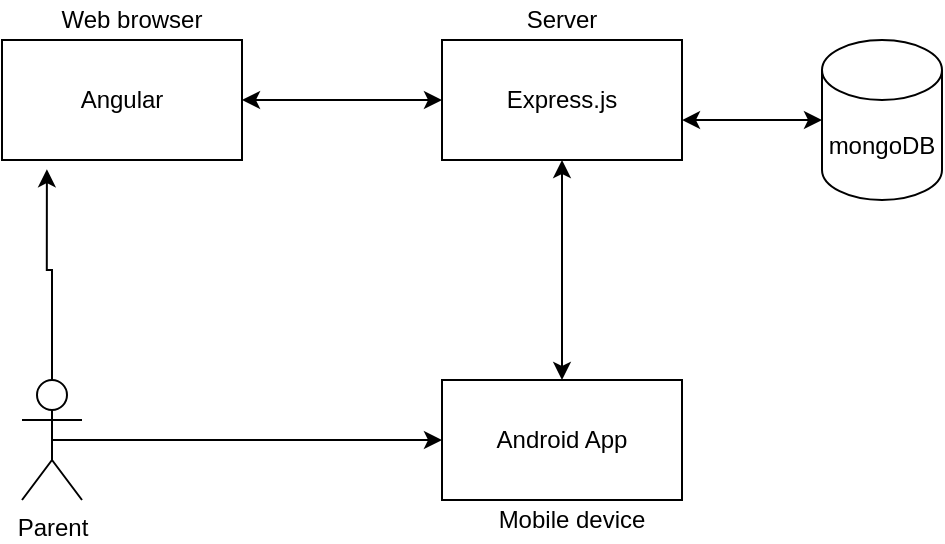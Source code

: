 <mxfile version="13.8.1" type="device"><diagram name="Page-1" id="822b0af5-4adb-64df-f703-e8dfc1f81529"><mxGraphModel dx="1038" dy="580" grid="1" gridSize="10" guides="1" tooltips="1" connect="1" arrows="1" fold="1" page="1" pageScale="1" pageWidth="1100" pageHeight="850" background="#ffffff" math="0" shadow="0"><root><mxCell id="0"/><mxCell id="1" parent="0"/><mxCell id="8kDJ4NnifGgtLJh1COB2-1" value="Angular" style="rounded=0;whiteSpace=wrap;html=1;" vertex="1" parent="1"><mxGeometry x="410" y="160" width="120" height="60" as="geometry"/></mxCell><mxCell id="8kDJ4NnifGgtLJh1COB2-3" value="Express.js" style="rounded=0;whiteSpace=wrap;html=1;" vertex="1" parent="1"><mxGeometry x="630" y="160" width="120" height="60" as="geometry"/></mxCell><mxCell id="8kDJ4NnifGgtLJh1COB2-4" value="mongoDB" style="shape=cylinder3;whiteSpace=wrap;html=1;boundedLbl=1;backgroundOutline=1;size=15;" vertex="1" parent="1"><mxGeometry x="820" y="160" width="60" height="80" as="geometry"/></mxCell><mxCell id="8kDJ4NnifGgtLJh1COB2-24" style="edgeStyle=orthogonalEdgeStyle;rounded=0;orthogonalLoop=1;jettySize=auto;html=1;exitX=0.5;exitY=0;exitDx=0;exitDy=0;exitPerimeter=0;entryX=0.187;entryY=1.077;entryDx=0;entryDy=0;entryPerimeter=0;" edge="1" parent="1" source="8kDJ4NnifGgtLJh1COB2-5" target="8kDJ4NnifGgtLJh1COB2-1"><mxGeometry relative="1" as="geometry"/></mxCell><mxCell id="8kDJ4NnifGgtLJh1COB2-25" style="edgeStyle=orthogonalEdgeStyle;rounded=0;orthogonalLoop=1;jettySize=auto;html=1;exitX=0.5;exitY=0.5;exitDx=0;exitDy=0;exitPerimeter=0;entryX=0;entryY=0.5;entryDx=0;entryDy=0;" edge="1" parent="1" source="8kDJ4NnifGgtLJh1COB2-5" target="8kDJ4NnifGgtLJh1COB2-7"><mxGeometry relative="1" as="geometry"/></mxCell><mxCell id="8kDJ4NnifGgtLJh1COB2-5" value="Parent" style="shape=umlActor;verticalLabelPosition=bottom;verticalAlign=top;html=1;outlineConnect=0;" vertex="1" parent="1"><mxGeometry x="420" y="330" width="30" height="60" as="geometry"/></mxCell><mxCell id="8kDJ4NnifGgtLJh1COB2-7" value="Android App" style="rounded=0;whiteSpace=wrap;html=1;" vertex="1" parent="1"><mxGeometry x="630" y="330" width="120" height="60" as="geometry"/></mxCell><mxCell id="8kDJ4NnifGgtLJh1COB2-20" value="" style="endArrow=classic;startArrow=classic;html=1;exitX=1;exitY=0.5;exitDx=0;exitDy=0;entryX=0;entryY=0.5;entryDx=0;entryDy=0;entryPerimeter=0;" edge="1" parent="1" source="8kDJ4NnifGgtLJh1COB2-1" target="8kDJ4NnifGgtLJh1COB2-3"><mxGeometry width="50" height="50" relative="1" as="geometry"><mxPoint x="570" y="240" as="sourcePoint"/><mxPoint x="620" y="190" as="targetPoint"/></mxGeometry></mxCell><mxCell id="8kDJ4NnifGgtLJh1COB2-21" value="" style="endArrow=classic;startArrow=classic;html=1;exitX=0.5;exitY=0;exitDx=0;exitDy=0;entryX=0.5;entryY=1;entryDx=0;entryDy=0;" edge="1" parent="1" source="8kDJ4NnifGgtLJh1COB2-7" target="8kDJ4NnifGgtLJh1COB2-3"><mxGeometry width="50" height="50" relative="1" as="geometry"><mxPoint x="670" y="270" as="sourcePoint"/><mxPoint x="720" y="220" as="targetPoint"/></mxGeometry></mxCell><mxCell id="8kDJ4NnifGgtLJh1COB2-22" value="" style="endArrow=classic;startArrow=classic;html=1;entryX=0;entryY=0.5;entryDx=0;entryDy=0;entryPerimeter=0;exitX=1;exitY=0.667;exitDx=0;exitDy=0;exitPerimeter=0;" edge="1" parent="1" source="8kDJ4NnifGgtLJh1COB2-3" target="8kDJ4NnifGgtLJh1COB2-4"><mxGeometry width="50" height="50" relative="1" as="geometry"><mxPoint x="710" y="320" as="sourcePoint"/><mxPoint x="760" y="270" as="targetPoint"/></mxGeometry></mxCell><mxCell id="8kDJ4NnifGgtLJh1COB2-27" value="Web browser" style="text;html=1;strokeColor=none;fillColor=none;align=center;verticalAlign=middle;whiteSpace=wrap;rounded=0;" vertex="1" parent="1"><mxGeometry x="430" y="140" width="90" height="20" as="geometry"/></mxCell><mxCell id="8kDJ4NnifGgtLJh1COB2-28" value="Server" style="text;html=1;strokeColor=none;fillColor=none;align=center;verticalAlign=middle;whiteSpace=wrap;rounded=0;" vertex="1" parent="1"><mxGeometry x="645" y="140" width="90" height="20" as="geometry"/></mxCell><mxCell id="8kDJ4NnifGgtLJh1COB2-29" value="Mobile device" style="text;html=1;strokeColor=none;fillColor=none;align=center;verticalAlign=middle;whiteSpace=wrap;rounded=0;" vertex="1" parent="1"><mxGeometry x="650" y="390" width="90" height="20" as="geometry"/></mxCell></root></mxGraphModel></diagram></mxfile>